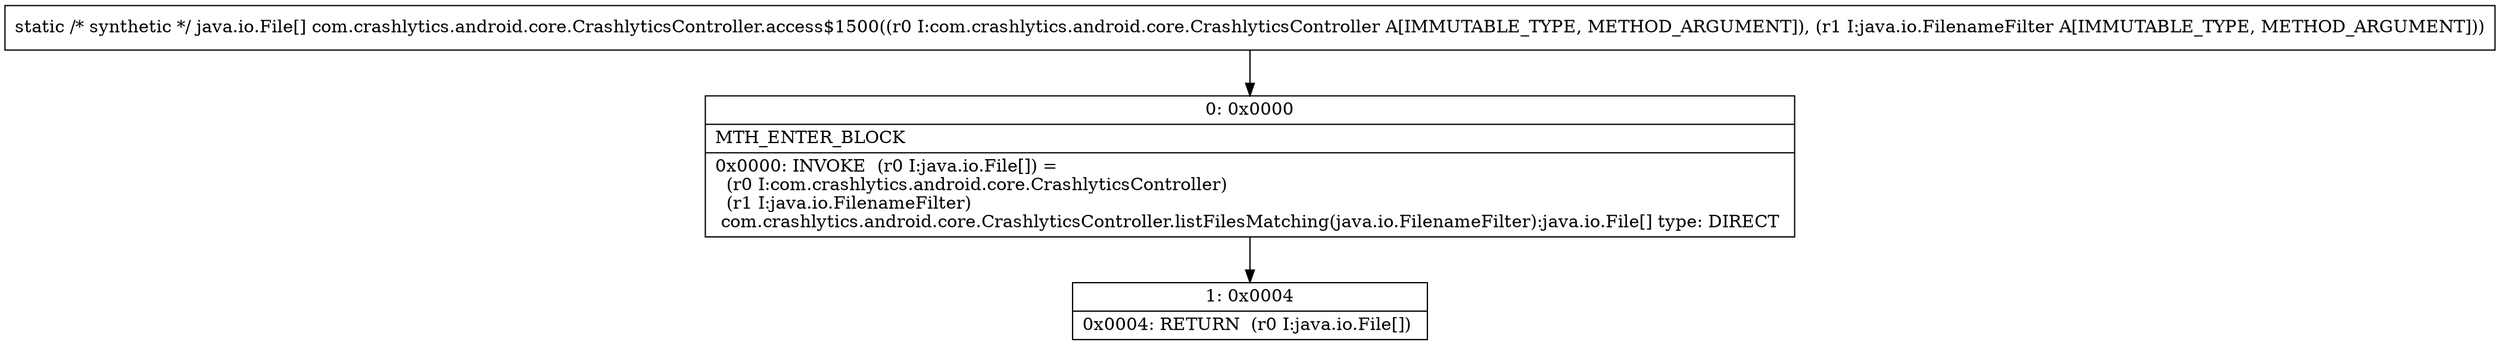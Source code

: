 digraph "CFG forcom.crashlytics.android.core.CrashlyticsController.access$1500(Lcom\/crashlytics\/android\/core\/CrashlyticsController;Ljava\/io\/FilenameFilter;)[Ljava\/io\/File;" {
Node_0 [shape=record,label="{0\:\ 0x0000|MTH_ENTER_BLOCK\l|0x0000: INVOKE  (r0 I:java.io.File[]) = \l  (r0 I:com.crashlytics.android.core.CrashlyticsController)\l  (r1 I:java.io.FilenameFilter)\l com.crashlytics.android.core.CrashlyticsController.listFilesMatching(java.io.FilenameFilter):java.io.File[] type: DIRECT \l}"];
Node_1 [shape=record,label="{1\:\ 0x0004|0x0004: RETURN  (r0 I:java.io.File[]) \l}"];
MethodNode[shape=record,label="{static \/* synthetic *\/ java.io.File[] com.crashlytics.android.core.CrashlyticsController.access$1500((r0 I:com.crashlytics.android.core.CrashlyticsController A[IMMUTABLE_TYPE, METHOD_ARGUMENT]), (r1 I:java.io.FilenameFilter A[IMMUTABLE_TYPE, METHOD_ARGUMENT])) }"];
MethodNode -> Node_0;
Node_0 -> Node_1;
}

